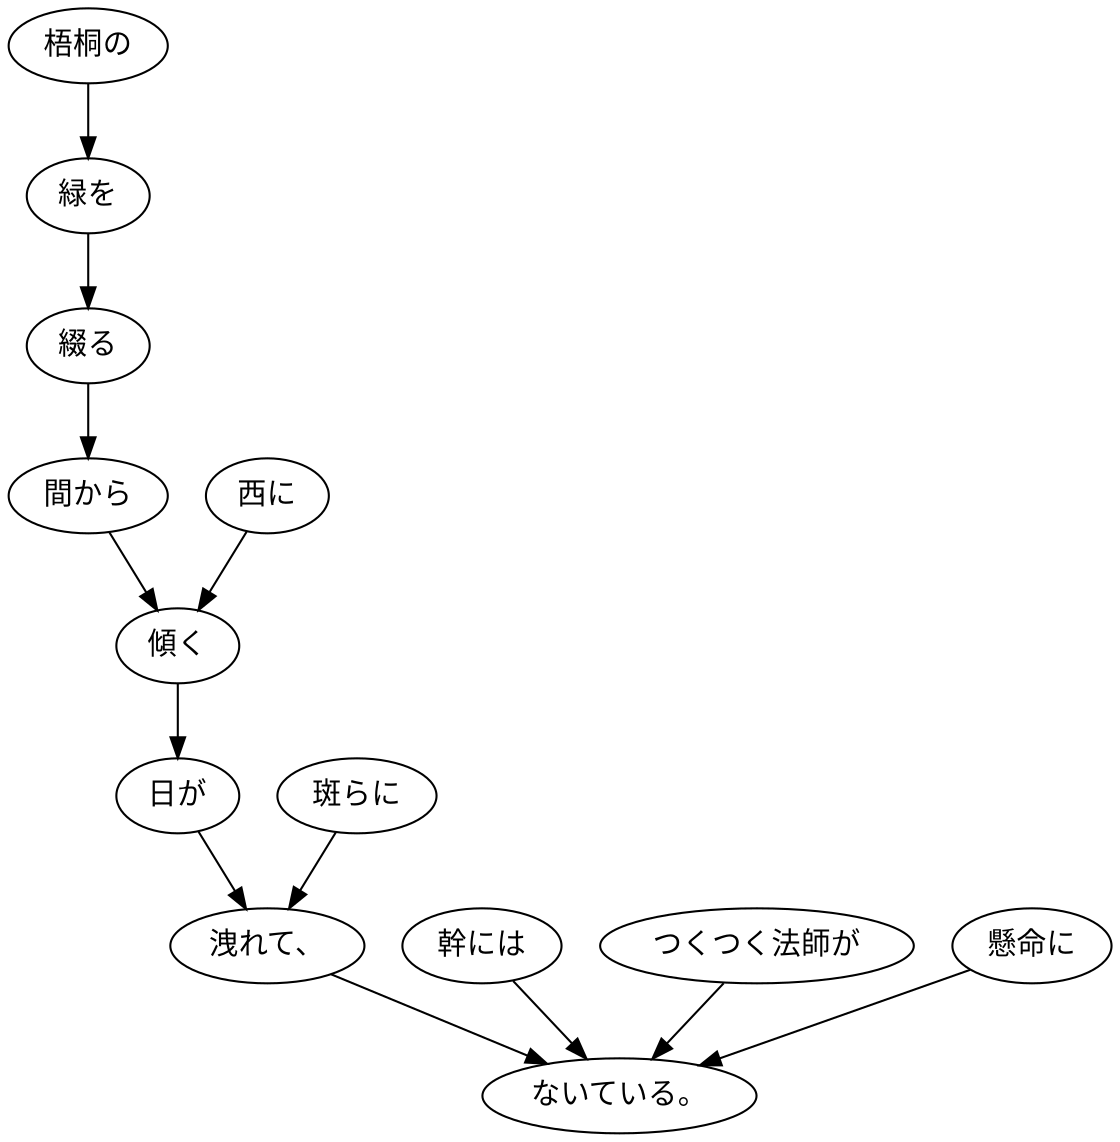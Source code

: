 digraph graph3889 {
	node0 [label="梧桐の"];
	node1 [label="緑を"];
	node2 [label="綴る"];
	node3 [label="間から"];
	node4 [label="西に"];
	node5 [label="傾く"];
	node6 [label="日が"];
	node7 [label="斑らに"];
	node8 [label="洩れて、"];
	node9 [label="幹には"];
	node10 [label="つくつく法師が"];
	node11 [label="懸命に"];
	node12 [label="ないている。"];
	node0 -> node1;
	node1 -> node2;
	node2 -> node3;
	node3 -> node5;
	node4 -> node5;
	node5 -> node6;
	node6 -> node8;
	node7 -> node8;
	node8 -> node12;
	node9 -> node12;
	node10 -> node12;
	node11 -> node12;
}
